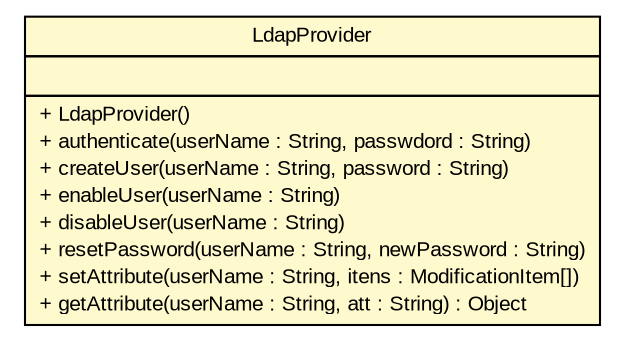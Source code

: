 #!/usr/local/bin/dot
#
# Class diagram 
# Generated by UMLGraph version R5_6 (http://www.umlgraph.org/)
#

digraph G {
	edge [fontname="arial",fontsize=10,labelfontname="arial",labelfontsize=10];
	node [fontname="arial",fontsize=10,shape=plaintext];
	nodesep=0.25;
	ranksep=0.5;
	// br.gov.to.sefaz.seg.business.authentication.provider.LdapProvider
	c15035 [label=<<table title="br.gov.to.sefaz.seg.business.authentication.provider.LdapProvider" border="0" cellborder="1" cellspacing="0" cellpadding="2" port="p" bgcolor="lemonChiffon" href="./LdapProvider.html">
		<tr><td><table border="0" cellspacing="0" cellpadding="1">
<tr><td align="center" balign="center"> LdapProvider </td></tr>
		</table></td></tr>
		<tr><td><table border="0" cellspacing="0" cellpadding="1">
<tr><td align="left" balign="left">  </td></tr>
		</table></td></tr>
		<tr><td><table border="0" cellspacing="0" cellpadding="1">
<tr><td align="left" balign="left"> + LdapProvider() </td></tr>
<tr><td align="left" balign="left"> + authenticate(userName : String, passwdord : String) </td></tr>
<tr><td align="left" balign="left"> + createUser(userName : String, password : String) </td></tr>
<tr><td align="left" balign="left"> + enableUser(userName : String) </td></tr>
<tr><td align="left" balign="left"> + disableUser(userName : String) </td></tr>
<tr><td align="left" balign="left"> + resetPassword(userName : String, newPassword : String) </td></tr>
<tr><td align="left" balign="left"> + setAttribute(userName : String, itens : ModificationItem[]) </td></tr>
<tr><td align="left" balign="left"> + getAttribute(userName : String, att : String) : Object </td></tr>
		</table></td></tr>
		</table>>, URL="./LdapProvider.html", fontname="arial", fontcolor="black", fontsize=10.0];
}

